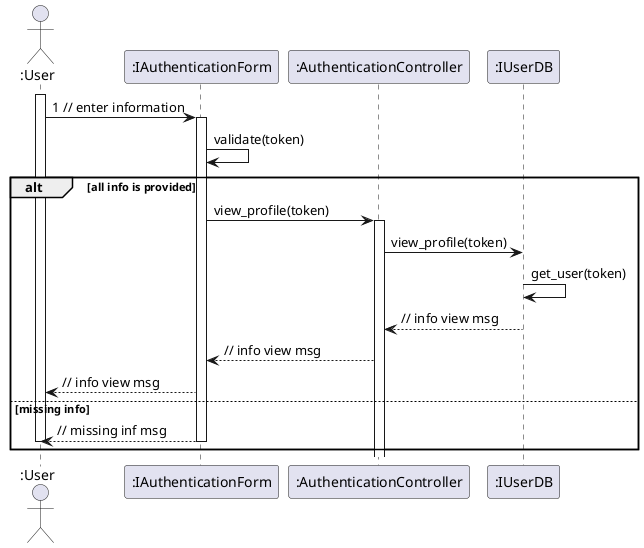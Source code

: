 @startuml
actor ":User"

activate ":User"
":User" -> ":IAuthenticationForm" : 1 // enter information
activate ":IAuthenticationForm"
":IAuthenticationForm" -> ":IAuthenticationForm" : validate(token)

alt all info is provided

":IAuthenticationForm" -> ":AuthenticationController" : view_profile(token)
activate ":AuthenticationController"
":AuthenticationController" -> ":IUserDB" : view_profile(token)
":IUserDB" -> ":IUserDB" : get_user(token)

":IUserDB" --> ":AuthenticationController" : // info view msg
":AuthenticationController"  --> ":IAuthenticationForm" : // info view msg
":IAuthenticationForm" --> ":User" : // info view msg
else missing info

":IAuthenticationForm" --> ":User" : // missing inf msg
deactivate ":IAuthenticationForm"
deactivate ":User"
end
@enduml